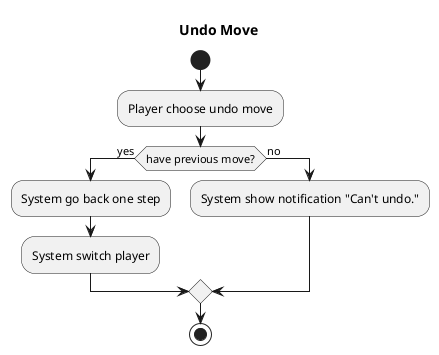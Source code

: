 @startuml "Activity diagram"
title "Undo Move"

start
:Player choose undo move;
if (have previous move?) then (yes)
    :System go back one step;
    :System switch player;
else (no)
    :System show notification "Can't undo.";
endif
stop
@enduml
